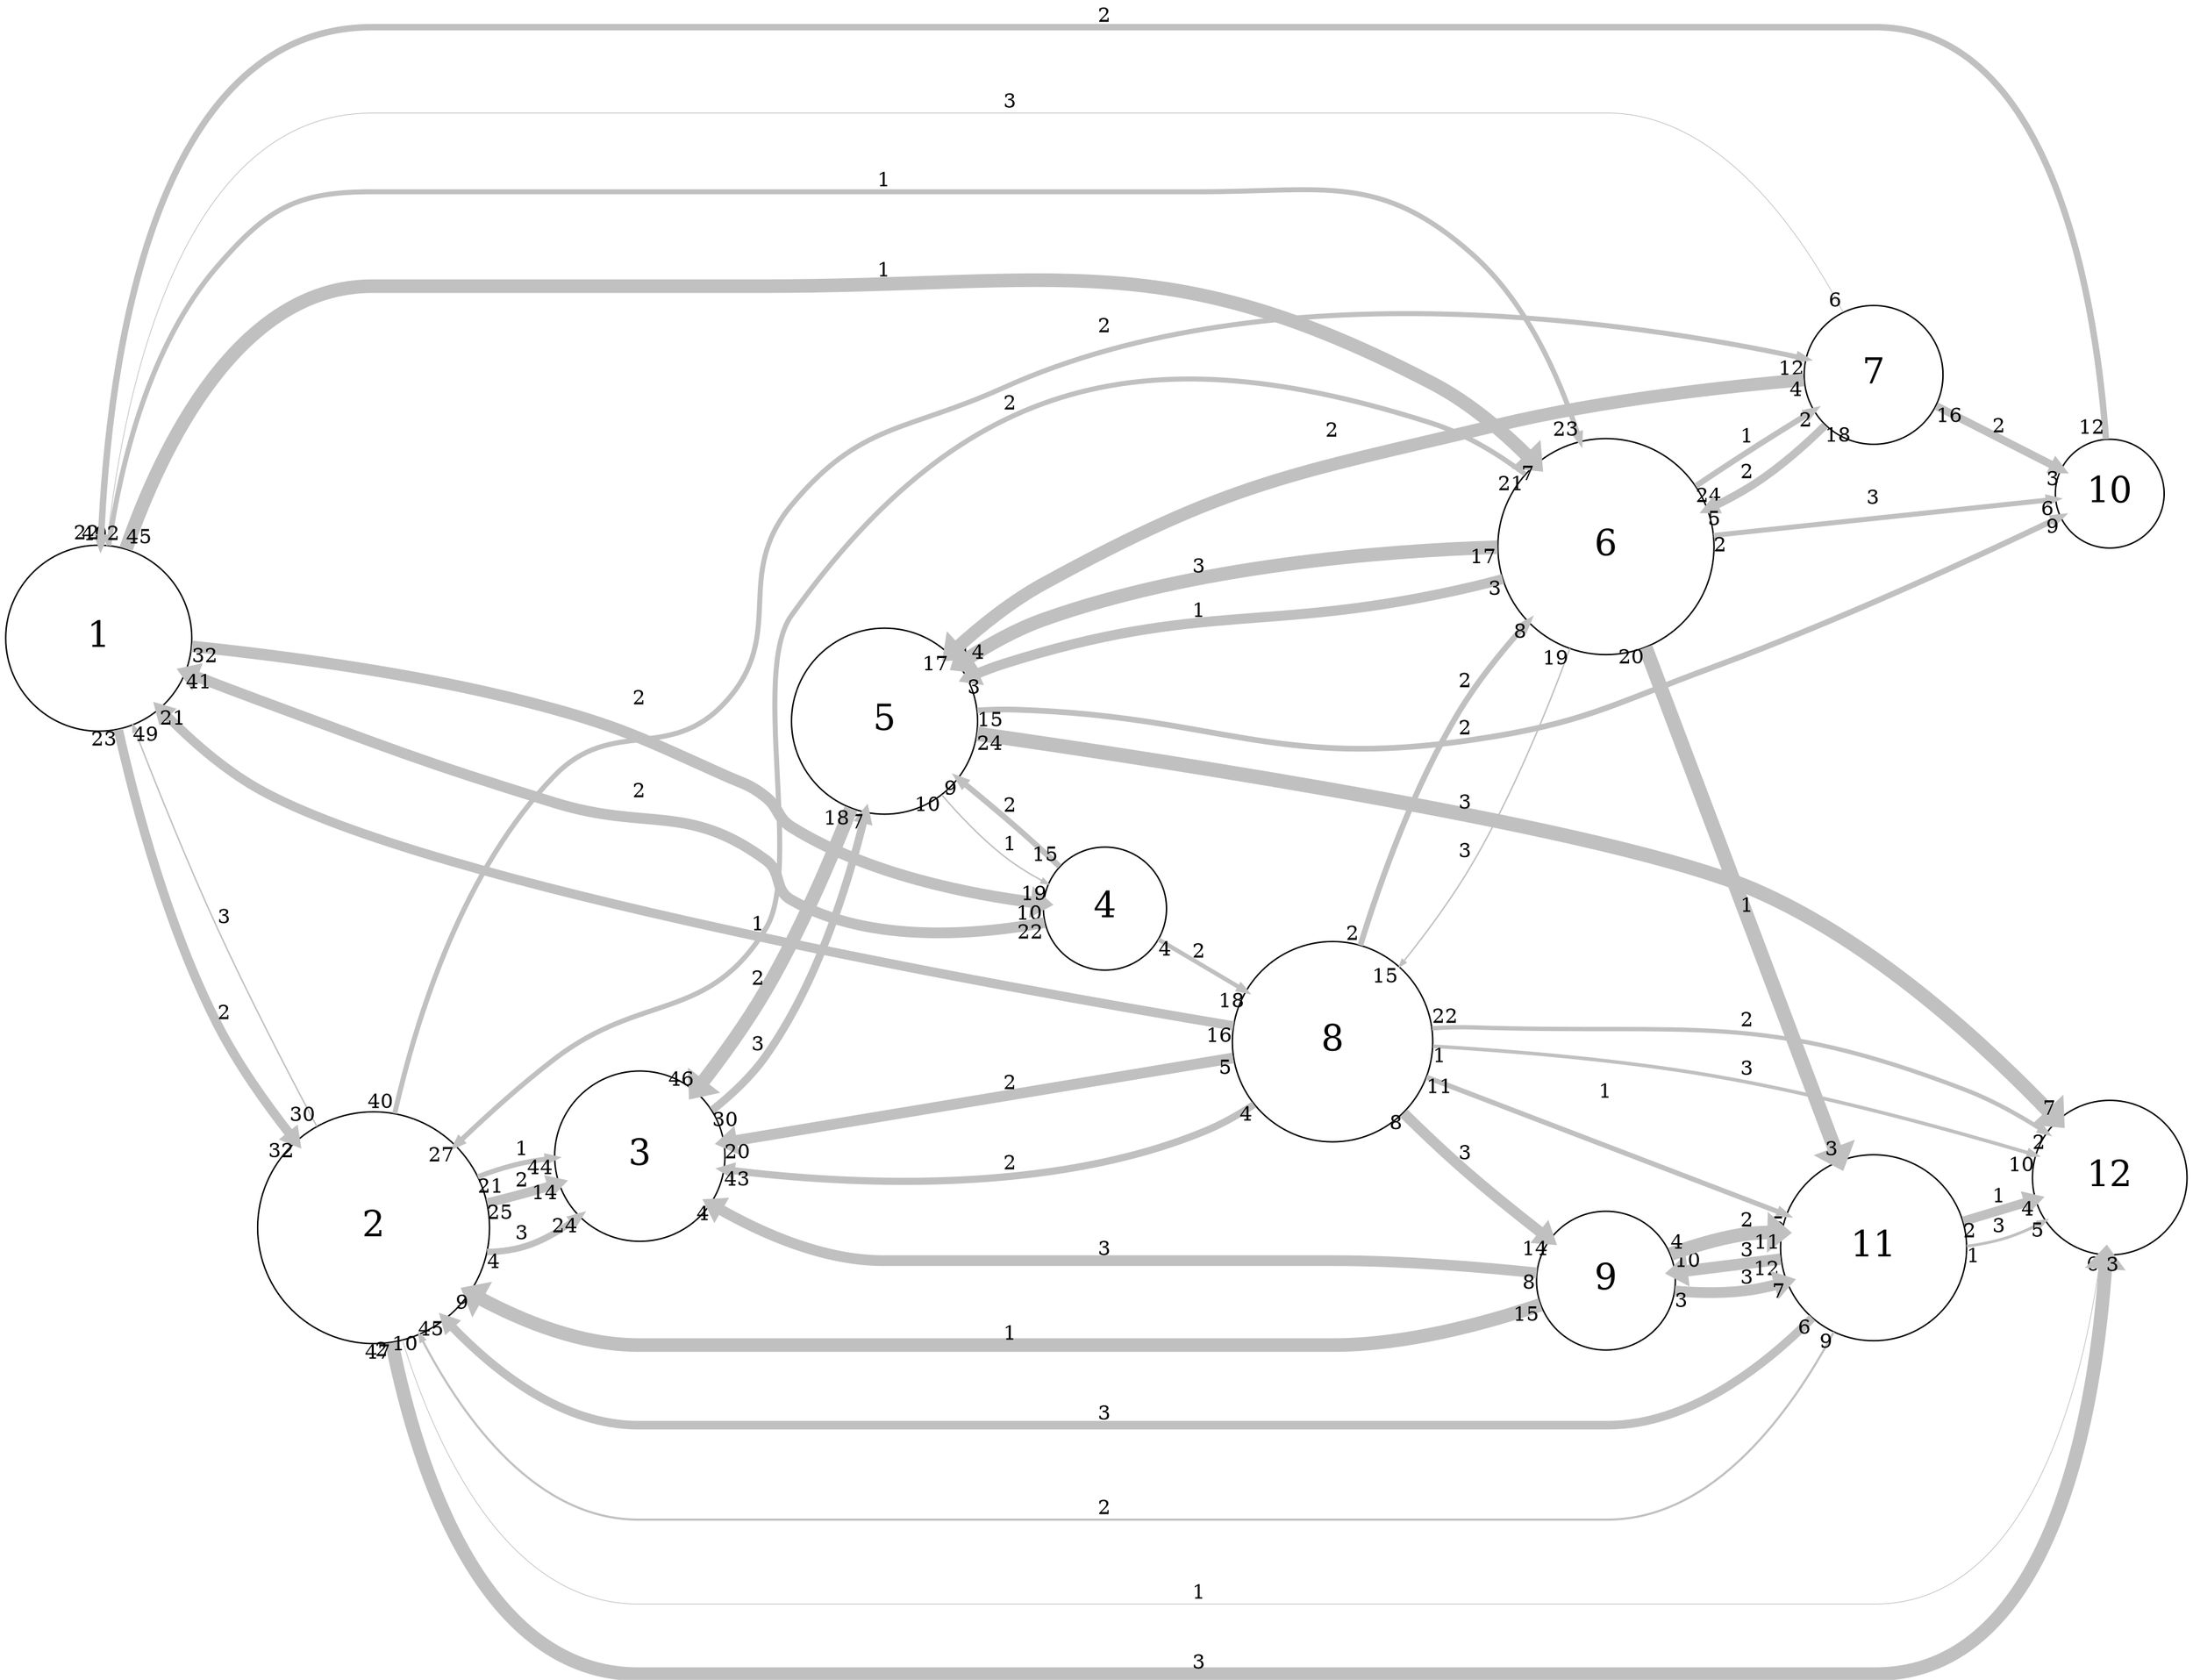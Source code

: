 digraph "" {
	graph [bb="0,0,1497.6,1166.5",
		overlap=false,
		rankdir=LR,
		ratio=0.5,
		scale=1,
		splines=spline
	];
	node [fontsize=25,
		label="\N",
		shape=circle
	];
	edge [arrowsize=0.5,
		splines=true
	];
	0	[height=1.8,
		label=1,
		pos="64.6,730",
		width=1.8];
	1	[height=2.25,
		label=2,
		pos="253.6,316",
		width=2.25];
	0 -> 1	[key=0,
		capacity=2,
		color=grey,
		from_pd=22,
		head_lp="175.36,363.28",
		headlabel=32,
		label=2,
		lp="150.6,399.25",
		penwidth=6.5,
		pos="e,182.11,355.03 67.813,664.84 73.153,592.18 90.68,473.92 147.23,390.5 154.32,380.03 163.41,370.55 173.28,362.14",
		pt=8,
		tail_lp="61.063,656.59",
		taillabel=23,
		to_pd=31];
	3	[height=1.2,
		label=4,
		pos="754.6,538",
		width=1.2];
	0 -> 3	[key=0,
		capacity=2,
		color=grey,
		from_pd=31,
		head_lp="704.37,529.91",
		headlabel=10,
		label=2,
		lp="436.6,688.25",
		penwidth=8.0,
		pos="e,711.12,538.16 129.57,723.87 189.5,717.27 281.23,704.94 358.98,685 421.77,668.9 437.91,663.77 496,635 507.81,629.15 511.88,628.54 \
520.98,619 531.94,607.5 526.04,597.48 538.8,588 585.6,553.24 652.7,542.14 699.41,538.85",
		pt=5,
		tail_lp="136.32,715.62",
		taillabel=32,
		to_pd=9];
	5	[height=2.1,
		label=6,
		pos="1098.6,782",
		width=2.1];
	0 -> 5	[key=0,
		capacity=1,
		color=grey,
		from_pd=39,
		head_lp="1088.8,864.27",
		headlabel=23,
		label=1,
		lp="603.6,1042.2",
		penwidth=3.5,
		pos="e,1082,856.02 72.645,794.73 81.645,849.84 101.92,928.25 147.23,981 181.38,1020.8 200.18,1034 252.6,1034 252.6,1034 252.6,1034 819.6,\
1034 903.98,1034 941.51,1048.6 1005,993 1042.5,960.16 1065.4,909.31 1079.1,865.76",
		pt=14,
		tail_lp="79.395,802.98",
		taillabel=40,
		to_pd=22];
	0 -> 5	[key=1,
		capacity=1,
		color=grey,
		from_pd=44,
		head_lp="1047.7,849.35",
		headlabel=7,
		label=1,
		lp="603.6,976.25",
		penwidth=9.5,
		pos="e,1051.1,841.1 84.453,791.96 110.12,862.18 163.37,967 252.6,967 252.6,967 252.6,967 518.6,967 726.5,967 792.33,982.76 980.8,895 \
1003.7,884.36 1024.8,867.37 1042.6,849.77",
		pt=2,
		tail_lp="91.203,800.21",
		taillabel=45,
		to_pd=6];
	1 -> 0	[key=0,
		capacity=3,
		color=grey,
		from_pd=29,
		head_lp="81.37,660.91",
		headlabel=49,
		label=3,
		lp="150.6,533.25",
		penwidth=1.0,
		pos="e,88.12,669.16 214.66,387.12 193.85,427.07 168.12,478.09 147.23,524.5 126.65,570.21 105.82,622.75 90.362,663.27",
		pt=19,
		tail_lp="221.41,395.37",
		taillabel=30,
		to_pd=48];
	2	[height=1.65,
		label=3,
		pos="436.6,367",
		width=1.65];
	1 -> 2	[key=0,
		capacity=3,
		color=grey,
		from_pd=3,
		head_lp="401.53,316.3",
		headlabel=24,
		label=3,
		lp="355.6,312.25",
		penwidth=4.5,
		pos="e,394.78,324.55 333.02,298.77 341.91,299.11 350.73,300.53 358.98,303.5 368.4,306.9 377.5,312.02 385.92,317.91",
		pt=12,
		tail_lp="336.4,290.52",
		taillabel=4,
		to_pd=23];
	1 -> 2	[key=1,
		capacity=1,
		color=grey,
		from_pd=20,
		head_lp="370.1,358.04",
		headlabel=44,
		label=1,
		lp="355.6,372.25",
		penwidth=3.5,
		pos="e,376.85,366.29 325.96,353.35 334.63,356.77 343.51,359.77 352.23,362 356.9,363.19 361.76,364.16 366.69,364.94",
		pt=14,
		tail_lp="332.71,361.6",
		taillabel=21,
		to_pd=43];
	1 -> 2	[key=2,
		capacity=2,
		color=grey,
		from_pd=24,
		head_lp="373.35,339.69",
		headlabel=14,
		label=2,
		lp="355.6,350.25",
		penwidth=6.5,
		pos="e,380.1,347.94 332.87,334.38 341.7,336.68 350.55,339.07 358.98,341.5 362.3,342.46 365.7,343.47 369.13,344.51",
		pt=8,
		tail_lp="339.62,342.63",
		taillabel=25,
		to_pd=13];
	6	[height=1.35,
		label=7,
		pos="1281.6,900",
		width=1.35];
	1 -> 6	[key=0,
		capacity=2,
		color=grey,
		from_pd=39,
		head_lp="1227.2,919.42",
		headlabel=12,
		label=2,
		lp="754.6,936.25",
		penwidth=3.5,
		pos="e,1234,911.17 267.2,396.32 282.16,467.27 313.62,569.38 377.2,635 417.07,676.14 456.41,643.59 496,685 533.98,724.72 501.27,760.85 \
538.8,801 720.1,994.96 1084.6,942.35 1224.3,913.22",
		pt=14,
		tail_lp="260.45,404.57",
		taillabel=40,
		to_pd=11];
	11	[height=1.5,
		label=12,
		pos="1443.6,361",
		width=1.5];
	1 -> 11	[key=0,
		capacity=1,
		color=grey,
		from_pd=28,
		head_lp="1442.2,298.75",
		headlabel=6,
		label=1,
		lp="818.6,59.25",
		penwidth=0.5,
		pos="e,1438.8,307 272.84,236.85 296.09,158.76 344.65,51 435.6,51 435.6,51 435.6,51 1282.6,51 1394.1,51 1428,211.4 1438.2,301.44",
		pt=20,
		tail_lp="279.59,228.6",
		taillabel=29,
		to_pd=5];
	1 -> 11	[key=1,
		capacity=3,
		color=grey,
		from_pd=46,
		head_lp="1439,298.31",
		headlabel=3,
		label=3,
		lp="818.6,8.25",
		penwidth=9.5,
		pos="e,1442.4,306.56 265.3,235.44 282.79,141.82 327.17,0 435.6,0 435.6,0 435.6,0 1282.6,0 1409.9,0 1436.7,189.96 1441.8,294.28",
		pt=2,
		tail_lp="258.55,227.19",
		taillabel=47,
		to_pd=2];
	3 -> 0	[key=0,
		capacity=2,
		color=grey,
		from_pd=21,
		head_lp="131.88,697.31",
		headlabel=41,
		label=2,
		lp="436.6,622.25",
		penwidth=7.5,
		pos="e,125.13,705.56 712.7,525.7 666.52,514.4 591.02,504.07 538.8,538 523.16,548.16 535.28,564.03 520.98,576 470.25,618.46 440.38,594.88 \
377.2,614.5 285.07,643.11 262.84,652.89 172.6,687 160.65,691.52 148.01,696.45 135.77,701.32",
		pt=6,
		tail_lp="705.95,517.45",
		taillabel=22,
		to_pd=40];
	4	[height=1.8,
		label=5,
		pos="603.6,662",
		width=1.8];
	3 -> 4	[key=0,
		capacity=2,
		color=grey,
		from_pd=14,
		head_lp="658.16,629.73",
		headlabel=9,
		label=2,
		lp="689.6,601.25",
		penwidth=4.0,
		pos="e,654.79,621.48 721.32,565.95 712.2,573.78 702.23,582.26 692.98,590 683.37,598.03 673.11,606.49 663.11,614.68",
		pt=13,
		tail_lp="714.57,557.7",
		taillabel=15,
		to_pd=8];
	7	[height=1.95,
		label=8,
		pos="910.6,446",
		width=1.95];
	3 -> 7	[key=0,
		capacity=2,
		color=grey,
		from_pd=3,
		head_lp="843.14,473.42",
		headlabel=18,
		label=2,
		lp="818.6,509.25",
		penwidth=3.0,
		pos="e,849.89,481.67 792.1,516.2 807.06,507.26 824.88,496.61 842.06,486.35",
		pt=15,
		tail_lp="795.47,524.45",
		taillabel=4,
		to_pd=17];
	5 -> 1	[key=0,
		capacity=2,
		color=grey,
		from_pd=20,
		head_lp="316.85,382.75",
		headlabel=27,
		label=2,
		lp="689.6,854.25",
		penwidth=3.5,
		pos="e,310.1,374.5 1045.3,835.95 1026.6,851.66 1004.3,866.79 980.8,875 921.89,895.59 901.35,888.37 840.4,875 696.23,843.38 623.6,856.81 \
538.8,736 512.02,697.85 545.07,566.9 520.98,527 481.76,462.06 436.67,482.1 377.2,435 356.77,418.82 335.93,399.74 317.36,381.64",
		pt=14,
		tail_lp="1038.5,827.7",
		taillabel=21,
		to_pd=26];
	5 -> 6	[key=0,
		capacity=1,
		color=grey,
		from_pd=23,
		head_lp="1236.6,866.31",
		headlabel=2,
		label=1,
		lp="1195.6,855.25",
		penwidth=4.0,
		pos="e,1240,874.56 1161.7,823.9 1171.9,830.66 1182.3,837.56 1192.2,844 1204.7,852.14 1218.3,860.81 1231,868.85",
		pt=13,
		tail_lp="1168.5,815.65",
		taillabel=24,
		to_pd=1];
	5 -> 4	[key=0,
		capacity=1,
		color=grey,
		from_pd=2,
		head_lp="655.81,703.64",
		headlabel=3,
		label=1,
		lp="818.6,741.25",
		penwidth=7.0,
		pos="e,659.19,695.39 1024.9,763.36 1018.2,761.81 1011.5,760.33 1005,759 934.67,744.56 754.06,730.44 686.23,707 680.73,705.1 675.16,702.85 \
669.66,700.37",
		pt=7,
		tail_lp="1021.5,771.61",
		taillabel=3,
		to_pd=2];
	5 -> 4	[key=1,
		capacity=3,
		color=grey,
		from_pd=16,
		head_lp="660.46,695.46",
		headlabel=14,
		label=3,
		lp="818.6,770.25",
		penwidth=9.5,
		pos="e,653.71,703.71 1022.6,782.03 943.24,779.97 815.38,770.65 711.4,735 694.83,729.32 678.44,720.32 663.66,710.56",
		pt=2,
		tail_lp="1015.8,790.28",
		taillabel=17,
		to_pd=13];
	5 -> 7	[key=0,
		capacity=3,
		color=grey,
		from_pd=18,
		head_lp="965.66,489.26",
		headlabel=15,
		label=3,
		lp="1001.6,568.25",
		penwidth=1.0,
		pos="e,958.91,497.51 1073.6,710.16 1057.2,665.54 1033.4,607.87 1005,560.5 992.98,540.49 977.72,520.25 963.03,502.46",
		pt=19,
		tail_lp="1066.8,701.91",
		taillabel=19,
		to_pd=14];
	9	[height=1.05,
		label=10,
		pos="1443.6,824",
		width=1.05];
	5 -> 9	[key=0,
		capacity=3,
		color=grey,
		from_pd=1,
		head_lp="1402.4,811.24",
		headlabel=6,
		label=3,
		lp="1281.6,819.25",
		penwidth=3.5,
		pos="e,1405.8,819.49 1174,791.11 1241.4,799.36 1338.5,811.25 1395.6,818.24",
		pt=14,
		tail_lp="1177.4,782.86",
		taillabel=2,
		to_pd=5];
	10	[height=1.8,
		label=11,
		pos="1281.6,310",
		width=1.8];
	5 -> 10	[key=0,
		capacity=1,
		color=grey,
		from_pd=19,
		head_lp="1254.1,378.52",
		headlabel=3,
		label=1,
		lp="1195.6,540.25",
		penwidth=10.0,
		pos="e,1257.5,370.27 1126.7,711.34 1160.7,622.61 1218.8,471.22 1253,381.91",
		pt=1,
		tail_lp="1133.4,703.09",
		taillabel=20,
		to_pd=2];
	2 -> 4	[key=0,
		capacity=3,
		color=grey,
		from_pd=29,
		head_lp="596.36,590.01",
		headlabel=27,
		label=3,
		lp="517.6,443.25",
		penwidth=5.5,
		pos="e,589.61,598.26 486.8,399.49 499.25,409.54 511.7,421.44 520.98,434.5 553.54,480.37 574.38,540.58 586.85,587.54",
		pt=10,
		tail_lp="493.55,407.74",
		taillabel=30,
		to_pd=26];
	6 -> 0	[key=0,
		capacity=3,
		color=grey,
		from_pd=5,
		head_lp="66.937,803.21",
		headlabel=2,
		label=3,
		lp="689.6,1099.2",
		penwidth=0.5,
		pos="e,70.312,794.96 1261.9,944.78 1235.1,1001.2 1179.8,1091 1099.6,1091 252.6,1091 252.6,1091 252.6,1091 123.1,1091 83.173,905.59 70.942,\
800.52",
		pt=20,
		tail_lp="1258.6,953.03",
		taillabel=6,
		to_pd=1];
	6 -> 5	[key=0,
		capacity=2,
		color=grey,
		from_pd=17,
		head_lp="1173.5,799.5",
		headlabel=5,
		label=2,
		lp="1195.6,831.25",
		penwidth=5.5,
		pos="e,1170.2,807.75 1248,864.28 1233.9,850.29 1216.6,834.89 1199,823.5 1193,819.61 1186.5,815.96 1179.9,812.55",
		pt=10,
		tail_lp="1254.7,856.03",
		taillabel=18,
		to_pd=4];
	6 -> 4	[key=0,
		capacity=2,
		color=grey,
		from_pd=3,
		head_lp="640.94,718.27",
		headlabel=17,
		label=2,
		lp="910.6,865.25",
		penwidth=9.0,
		pos="e,647.69,710.02 1232.8,896.89 1130.8,888.48 886.74,858.77 711.4,760 691.79,748.95 672.85,733.66 656.5,718.45",
		pt=3,
		tail_lp="1229.5,888.64",
		taillabel=4,
		to_pd=16];
	6 -> 9	[key=0,
		capacity=2,
		color=grey,
		from_pd=15,
		head_lp="1405.5,848.25",
		headlabel=3,
		label=2,
		lp="1368.6,867.25",
		penwidth=5.5,
		pos="e,1408.9,840 1325.9,879.43 1348.5,868.68 1376.2,855.56 1398.9,844.78",
		pt=10,
		tail_lp="1332.6,887.68",
		taillabel=16,
		to_pd=2];
	4 -> 3	[key=0,
		capacity=1,
		color=grey,
		from_pd=9,
		head_lp="707.18,545",
		headlabel=19,
		label=1,
		lp="689.6,577.25",
		penwidth=1.0,
		pos="e,713.93,553.25 643.17,610.81 655.8,596.24 670.62,581.18 686.23,569.5 692.9,564.51 700.49,560.03 708.11,556.12",
		pt=19,
		tail_lp="636.42,602.56",
		taillabel=10,
		to_pd=18];
	4 -> 2	[key=0,
		capacity=2,
		color=grey,
		from_pd=17,
		head_lp="467.53,421.59",
		headlabel=46,
		label=2,
		lp="517.6,491.25",
		penwidth=9.5,
		pos="e,474.28,413.34 578.81,601.91 563.86,566.32 543.23,520.84 520.98,482.5 509.35,462.47 495.07,441.64 481.63,423.27",
		pt=2,
		tail_lp="572.06,593.66",
		taillabel=18,
		to_pd=45];
	4 -> 11	[key=0,
		capacity=3,
		color=grey,
		from_pd=23,
		head_lp="1403,408.35",
		headlabel=7,
		label=3,
		lp="1001.6,610.25",
		penwidth=10.0,
		pos="e,1406.3,400.1 668.34,653.91 801.26,636.47 1103.6,593.6 1199,553 1277.5,519.59 1352.1,453.99 1397.6,408.84",
		pt=1,
		tail_lp="675.09,645.66",
		taillabel=24,
		to_pd=6];
	4 -> 9	[key=0,
		capacity=2,
		color=grey,
		from_pd=14,
		head_lp="1413.3,814.51",
		headlabel=9,
		label=2,
		lp="1001.6,658.25",
		penwidth=4.0,
		pos="e,1409.9,806.26 667.69,674.18 676.16,674.96 684.76,675.33 692.98,675 831.96,669.43 867.13,631.91 1005,650.5 1082.3,660.93 1101.1,\
669.88 1174.2,697 1256.6,727.56 1348.3,773.75 1400.4,801.19",
		pt=13,
		tail_lp="674.44,665.93",
		taillabel=15,
		to_pd=8];
	7 -> 0	[key=0,
		capacity=1,
		color=grey,
		from_pd=15,
		head_lp="99.74,671.8",
		headlabel=21,
		label=1,
		lp="517.6,525.25",
		penwidth=6.5,
		pos="e,106.49,680.05 840.73,455.42 765.87,466.28 643,485.89 538.8,511 373.21,550.89 318.69,536.43 172.6,624 151.3,636.77 131.08,654.65 \
114.07,672.09",
		pt=8,
		tail_lp="833.98,447.17",
		taillabel=16,
		to_pd=20];
	7 -> 5	[key=0,
		capacity=2,
		color=grey,
		from_pd=1,
		head_lp="1040.2,721.29",
		headlabel=8,
		label=2,
		lp="1001.6,689.25",
		penwidth=4.0,
		pos="e,1043.6,729.54 930.56,513.68 945.19,559.97 968.03,621.63 998.23,671 1009,688.57 1022.6,705.95 1036.4,721.55",
		pt=13,
		tail_lp="927.18,521.93",
		taillabel=2,
		to_pd=7];
	7 -> 2	[key=0,
		capacity=2,
		color=grey,
		from_pd=3,
		head_lp="502.41,349.49",
		headlabel=43,
		label=2,
		lp="689.6,362.25",
		penwidth=5.0,
		pos="e,495.66,357.74 855.08,402.91 844.54,396.09 833.25,389.74 821.98,385 718.75,341.61 585.92,347.32 506.5,356.44",
		pt=11,
		tail_lp="851.71,394.66",
		taillabel=4,
		to_pd=42];
	7 -> 2	[key=1,
		capacity=2,
		color=grey,
		from_pd=4,
		head_lp="502.23,368.44",
		headlabel=20,
		label=2,
		lp="689.6,418.25",
		penwidth=7.5,
		pos="e,495.48,376.69 840.92,434.5 751.7,419.57 596.79,393.64 507.14,378.64",
		pt=6,
		tail_lp="837.54,426.25",
		taillabel=5,
		to_pd=19];
	7 -> 11	[key=0,
		capacity=3,
		color=grey,
		from_pd=0,
		head_lp="1383.9,381.67",
		headlabel=10,
		label=3,
		lp="1195.6,430.25",
		penwidth=2.5,
		pos="e,1390.7,373.42 981.06,443.36 1034.2,440.64 1109.1,435.28 1174.2,425 1251.9,412.72 1269.9,402.26 1346.4,384 1358,381.24 1370.3,378.29 \
1382.2,375.46",
		pt=16,
		tail_lp="984.43,435.11",
		taillabel=1,
		to_pd=9];
	7 -> 11	[key=1,
		capacity=2,
		color=grey,
		from_pd=21,
		head_lp="1394.7,398.26",
		headlabel=2,
		label=2,
		lp="1195.6,461.25",
		penwidth=3.0,
		pos="e,1398.1,390.01 980.34,456.41 988.62,456.98 996.98,457.24 1005,457 1157.8,452.49 1202.7,467.08 1346.4,415 1361.2,409.65 1376.3,402.2 \
1390.1,394.54",
		pt=15,
		tail_lp="987.09,464.66",
		taillabel=22,
		to_pd=1];
	7 -> 10	[key=0,
		capacity=1,
		color=grey,
		from_pd=10,
		head_lp="1217,340.43",
		headlabel=5,
		label=1,
		lp="1098.6,413.25",
		penwidth=3.5,
		pos="e,1220.4,332.18 976.72,422 1042.5,397.75 1143.8,360.41 1211.1,335.6",
		pt=14,
		tail_lp="983.47,413.75",
		taillabel=11,
		to_pd=4];
	8	[height=1.35,
		label=9,
		pos="1098.6,278",
		width=1.35];
	7 -> 8	[key=0,
		capacity=3,
		color=grey,
		from_pd=7,
		head_lp="1052.1,314.44",
		headlabel=14,
		label=3,
		lp="1001.6,364.25",
		penwidth=7.5,
		pos="e,1058.8,306.19 958.46,394.45 971.02,381.37 984.83,367.6 998.23,355.5 1014.4,340.9 1033,325.93 1049.7,313.09",
		pt=6,
		tail_lp="955.09,402.7",
		taillabel=8,
		to_pd=13];
	9 -> 0	[key=0,
		capacity=2,
		color=grey,
		from_pd=11,
		head_lp="59.316,803.41",
		headlabel=22,
		label=2,
		lp="754.6,1158.2",
		penwidth=4.5,
		pos="e,66.066,795.16 1441.2,862.03 1435.8,948.03 1409.6,1150 1282.6,1150 252.6,1150 252.6,1150 252.6,1150 103.8,1150 72.55,927.26 66.556,\
806.2",
		pt=12,
		tail_lp="1434.5,870.28",
		taillabel=12,
		to_pd=21];
	10 -> 1	[key=0,
		capacity=3,
		color=grey,
		from_pd=5,
		head_lp="295.82,259.63",
		headlabel=45,
		label=3,
		lp="754.6,185.25",
		penwidth=6.0,
		pos="e,302.57,251.38 1241.6,258.58 1208.4,221.15 1157.1,177 1099.6,177 435.6,177 435.6,177 435.6,177 386.45,177 342.43,209.64 310.11,\
243.29",
		pt=9,
		tail_lp="1245,250.33",
		taillabel=6,
		to_pd=44];
	10 -> 1	[key=1,
		capacity=2,
		color=grey,
		from_pd=8,
		head_lp="291.3,232.5",
		headlabel=10,
		label=2,
		lp="754.6,118.25",
		penwidth=1.5,
		pos="e,284.55,240.75 1256.5,249.99 1228.4,191.08 1175.9,110 1099.6,110 435.6,110 435.6,110 435.6,110 366.12,110 317.04,176.94 287.68,\
234.5",
		pt=18,
		tail_lp="1253.1,241.74",
		taillabel=9,
		to_pd=9];
	10 -> 11	[key=0,
		capacity=1,
		color=grey,
		from_pd=1,
		head_lp="1388.3,336.53",
		headlabel=4,
		label=1,
		lp="1368.6,346.25",
		penwidth=6.5,
		pos="e,1391.7,344.78 1343.5,329.43 1355.7,333.31 1368.5,337.38 1380.7,341.27",
		pt=8,
		tail_lp="1346.9,337.68",
		taillabel=2,
		to_pd=3];
	10 -> 11	[key=1,
		capacity=3,
		color=grey,
		from_pd=0,
		head_lp="1395.6,321.56",
		headlabel=5,
		label=3,
		lp="1368.6,326.25",
		penwidth=2.0,
		pos="e,1398.9,329.81 1346.8,311.73 1355.4,313.02 1364,314.87 1372,317.5 1378.7,319.71 1385.5,322.68 1392,326.04",
		pt=17,
		tail_lp="1350.2,303.48",
		taillabel=1,
		to_pd=4];
	10 -> 8	[key=0,
		capacity=3,
		color=grey,
		from_pd=11,
		head_lp="1152.3,273.37",
		headlabel=10,
		label=3,
		lp="1195.6,274.25",
		penwidth=8.0,
		pos="e,1145.6,265.12 1226.4,275.68 1217.5,271.48 1208.2,267.85 1199,265.5 1185.7,262.11 1171.1,262 1157.4,263.46",
		pt=5,
		tail_lp="1219.6,267.43",
		taillabel=12,
		to_pd=9];
	8 -> 1	[key=0,
		capacity=1,
		color=grey,
		from_pd=14,
		head_lp="324.07,262.28",
		headlabel=9,
		label=1,
		lp="689.6,243.25",
		penwidth=9.5,
		pos="e,320.69,270.53 1052.4,261.5 1015.2,249.37 960.65,235 911.6,235 435.6,235 435.6,235 435.6,235 399.41,235 362.43,248.65 331.41,264.75",
		pt=2,
		tail_lp="1045.7,269.75",
		taillabel=15,
		to_pd=8];
	8 -> 2	[key=0,
		capacity=3,
		color=grey,
		from_pd=7,
		head_lp="481.91,324.57",
		headlabel=4,
		label=3,
		lp="754.6,301.25",
		penwidth=7.5,
		pos="e,485.29,332.82 1049.9,283.97 1012.4,288.15 958.74,293 911.6,293 602.6,293 602.6,293 602.6,293 564.66,293 525.78,309.49 495.29,326.9",
		pt=6,
		tail_lp="1046.5,292.22",
		taillabel=8,
		to_pd=3];
	8 -> 10	[key=0,
		capacity=3,
		color=grey,
		from_pd=2,
		head_lp="1213.3,301.62",
		headlabel=7,
		label=3,
		lp="1195.6,316.25",
		penwidth=7.5,
		pos="e,1216.7,309.87 1144.7,294.79 1159.6,299.63 1176.4,304.31 1192.2,307 1196.4,307.71 1200.7,308.31 1205.1,308.8",
		pt=6,
		tail_lp="1148.1,290.67",
		taillabel=3,
		to_pd=6];
	8 -> 10	[key=1,
		capacity=2,
		color=grey,
		from_pd=3,
		head_lp="1212.7,282.74",
		headlabel=11,
		label=2,
		lp="1195.6,295.25",
		penwidth=9.5,
		pos="e,1219.4,290.99 1147.6,280.21 1164,281.47 1182.4,283.43 1199,286.5 1201.8,287.02 1204.6,287.6 1207.5,288.22",
		pt=2,
		tail_lp="1151,284.34",
		taillabel=4,
		to_pd=10];
}
